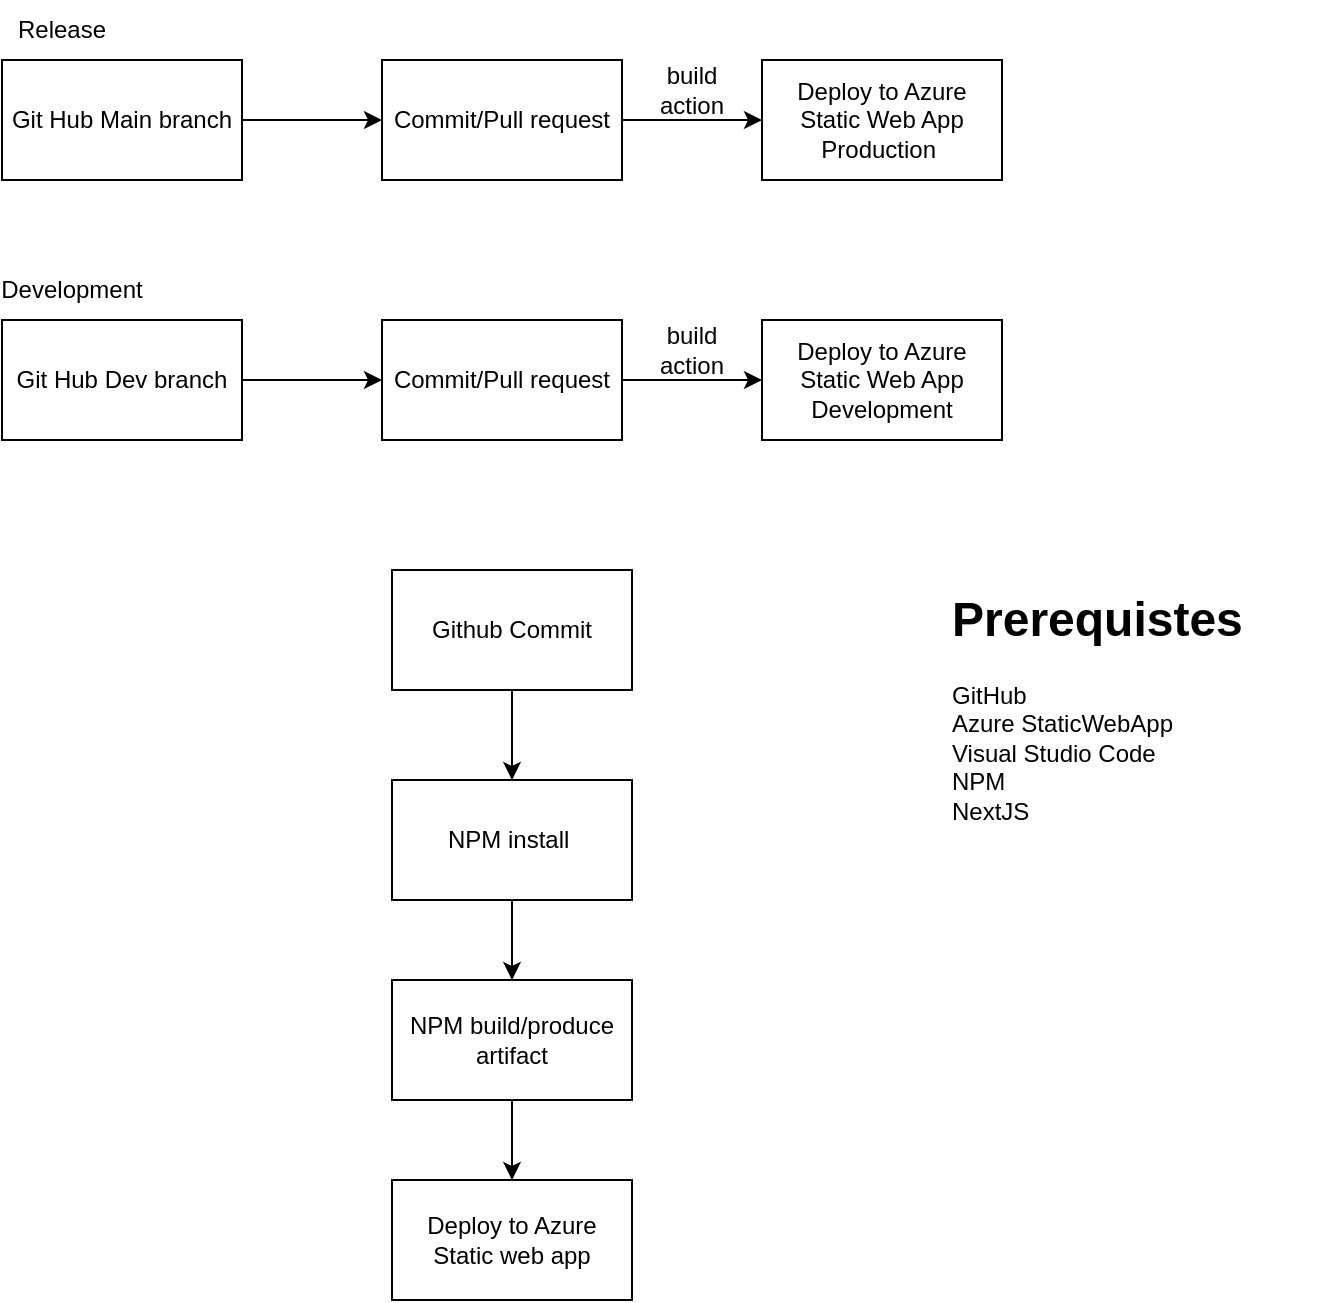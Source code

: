 <mxfile version="20.6.0" type="github">
  <diagram id="187KEBw4NeA99IiVEE2p" name="Page-1">
    <mxGraphModel dx="1038" dy="570" grid="1" gridSize="10" guides="1" tooltips="1" connect="1" arrows="1" fold="1" page="1" pageScale="1" pageWidth="850" pageHeight="1100" math="0" shadow="0">
      <root>
        <mxCell id="0" />
        <mxCell id="1" parent="0" />
        <mxCell id="MzLQ676I6uMULinBYRLk-6" style="edgeStyle=orthogonalEdgeStyle;rounded=0;orthogonalLoop=1;jettySize=auto;html=1;entryX=0;entryY=0.5;entryDx=0;entryDy=0;" edge="1" parent="1" source="MzLQ676I6uMULinBYRLk-2" target="MzLQ676I6uMULinBYRLk-5">
          <mxGeometry relative="1" as="geometry" />
        </mxCell>
        <mxCell id="MzLQ676I6uMULinBYRLk-2" value="Git Hub Main branch" style="rounded=0;whiteSpace=wrap;html=1;" vertex="1" parent="1">
          <mxGeometry x="80" y="50" width="120" height="60" as="geometry" />
        </mxCell>
        <mxCell id="MzLQ676I6uMULinBYRLk-7" style="edgeStyle=orthogonalEdgeStyle;rounded=0;orthogonalLoop=1;jettySize=auto;html=1;" edge="1" parent="1" source="MzLQ676I6uMULinBYRLk-5">
          <mxGeometry relative="1" as="geometry">
            <mxPoint x="460" y="80" as="targetPoint" />
          </mxGeometry>
        </mxCell>
        <mxCell id="MzLQ676I6uMULinBYRLk-5" value="Commit/Pull request" style="rounded=0;whiteSpace=wrap;html=1;" vertex="1" parent="1">
          <mxGeometry x="270" y="50" width="120" height="60" as="geometry" />
        </mxCell>
        <mxCell id="MzLQ676I6uMULinBYRLk-8" style="edgeStyle=orthogonalEdgeStyle;rounded=0;orthogonalLoop=1;jettySize=auto;html=1;entryX=0;entryY=0.5;entryDx=0;entryDy=0;" edge="1" parent="1" source="MzLQ676I6uMULinBYRLk-9" target="MzLQ676I6uMULinBYRLk-12">
          <mxGeometry relative="1" as="geometry" />
        </mxCell>
        <mxCell id="MzLQ676I6uMULinBYRLk-9" value="Git Hub Dev branch" style="rounded=0;whiteSpace=wrap;html=1;" vertex="1" parent="1">
          <mxGeometry x="80" y="180" width="120" height="60" as="geometry" />
        </mxCell>
        <mxCell id="MzLQ676I6uMULinBYRLk-10" value="Deploy to Azure Static Web App Development" style="rounded=0;whiteSpace=wrap;html=1;" vertex="1" parent="1">
          <mxGeometry x="460" y="180" width="120" height="60" as="geometry" />
        </mxCell>
        <mxCell id="MzLQ676I6uMULinBYRLk-11" style="edgeStyle=orthogonalEdgeStyle;rounded=0;orthogonalLoop=1;jettySize=auto;html=1;" edge="1" parent="1" source="MzLQ676I6uMULinBYRLk-12" target="MzLQ676I6uMULinBYRLk-10">
          <mxGeometry relative="1" as="geometry" />
        </mxCell>
        <mxCell id="MzLQ676I6uMULinBYRLk-12" value="Commit/Pull request" style="rounded=0;whiteSpace=wrap;html=1;" vertex="1" parent="1">
          <mxGeometry x="270" y="180" width="120" height="60" as="geometry" />
        </mxCell>
        <mxCell id="MzLQ676I6uMULinBYRLk-18" value="Release" style="text;html=1;strokeColor=none;fillColor=none;align=center;verticalAlign=middle;whiteSpace=wrap;rounded=0;" vertex="1" parent="1">
          <mxGeometry x="80" y="20" width="60" height="30" as="geometry" />
        </mxCell>
        <mxCell id="MzLQ676I6uMULinBYRLk-20" value="Development" style="text;html=1;strokeColor=none;fillColor=none;align=center;verticalAlign=middle;whiteSpace=wrap;rounded=0;" vertex="1" parent="1">
          <mxGeometry x="80" y="150" width="70" height="30" as="geometry" />
        </mxCell>
        <mxCell id="MzLQ676I6uMULinBYRLk-27" value="Deploy to Azure Static Web App Production&amp;nbsp;" style="rounded=0;whiteSpace=wrap;html=1;" vertex="1" parent="1">
          <mxGeometry x="460" y="50" width="120" height="60" as="geometry" />
        </mxCell>
        <mxCell id="MzLQ676I6uMULinBYRLk-32" value="build action" style="text;html=1;strokeColor=none;fillColor=none;align=center;verticalAlign=middle;whiteSpace=wrap;rounded=0;" vertex="1" parent="1">
          <mxGeometry x="395" y="50" width="60" height="30" as="geometry" />
        </mxCell>
        <mxCell id="MzLQ676I6uMULinBYRLk-33" value="build action" style="text;html=1;strokeColor=none;fillColor=none;align=center;verticalAlign=middle;whiteSpace=wrap;rounded=0;" vertex="1" parent="1">
          <mxGeometry x="395" y="180" width="60" height="30" as="geometry" />
        </mxCell>
        <mxCell id="MzLQ676I6uMULinBYRLk-41" style="edgeStyle=orthogonalEdgeStyle;rounded=0;orthogonalLoop=1;jettySize=auto;html=1;entryX=0.5;entryY=0;entryDx=0;entryDy=0;" edge="1" parent="1" source="MzLQ676I6uMULinBYRLk-38" target="MzLQ676I6uMULinBYRLk-39">
          <mxGeometry relative="1" as="geometry" />
        </mxCell>
        <mxCell id="MzLQ676I6uMULinBYRLk-38" value="Github Commit" style="rounded=0;whiteSpace=wrap;html=1;" vertex="1" parent="1">
          <mxGeometry x="275" y="305" width="120" height="60" as="geometry" />
        </mxCell>
        <mxCell id="MzLQ676I6uMULinBYRLk-44" value="" style="edgeStyle=orthogonalEdgeStyle;rounded=0;orthogonalLoop=1;jettySize=auto;html=1;" edge="1" parent="1" source="MzLQ676I6uMULinBYRLk-39" target="MzLQ676I6uMULinBYRLk-43">
          <mxGeometry relative="1" as="geometry" />
        </mxCell>
        <mxCell id="MzLQ676I6uMULinBYRLk-39" value="NPM install&amp;nbsp;" style="rounded=0;whiteSpace=wrap;html=1;" vertex="1" parent="1">
          <mxGeometry x="275" y="410" width="120" height="60" as="geometry" />
        </mxCell>
        <mxCell id="MzLQ676I6uMULinBYRLk-42" value="&lt;h1&gt;Prerequistes&lt;/h1&gt;&lt;div&gt;GitHub&lt;/div&gt;&lt;div&gt;Azure StaticWebApp&lt;/div&gt;&lt;div&gt;Visual Studio Code&lt;/div&gt;&lt;div&gt;NPM&lt;/div&gt;&lt;div&gt;NextJS&lt;/div&gt;" style="text;html=1;strokeColor=none;fillColor=none;spacing=5;spacingTop=-20;whiteSpace=wrap;overflow=hidden;rounded=0;" vertex="1" parent="1">
          <mxGeometry x="550" y="310" width="190" height="160" as="geometry" />
        </mxCell>
        <mxCell id="MzLQ676I6uMULinBYRLk-46" style="edgeStyle=orthogonalEdgeStyle;rounded=0;orthogonalLoop=1;jettySize=auto;html=1;entryX=0.5;entryY=0;entryDx=0;entryDy=0;" edge="1" parent="1" source="MzLQ676I6uMULinBYRLk-43" target="MzLQ676I6uMULinBYRLk-45">
          <mxGeometry relative="1" as="geometry" />
        </mxCell>
        <mxCell id="MzLQ676I6uMULinBYRLk-43" value="NPM build/produce artifact" style="rounded=0;whiteSpace=wrap;html=1;" vertex="1" parent="1">
          <mxGeometry x="275" y="510" width="120" height="60" as="geometry" />
        </mxCell>
        <mxCell id="MzLQ676I6uMULinBYRLk-45" value="Deploy to Azure Static web app" style="rounded=0;whiteSpace=wrap;html=1;" vertex="1" parent="1">
          <mxGeometry x="275" y="610" width="120" height="60" as="geometry" />
        </mxCell>
      </root>
    </mxGraphModel>
  </diagram>
</mxfile>
